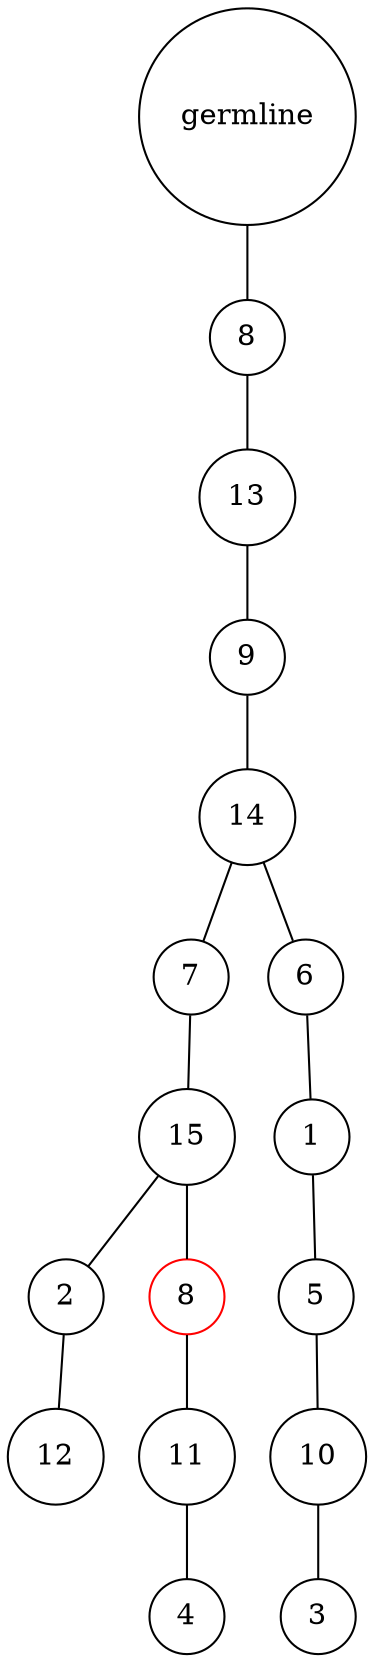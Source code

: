 graph {
	rankdir=UD;
	splines=line;
	node [shape=circle]
	"0x7f2a60ace220" [label="germline"];
	"0x7f2a60ace250" [label="8"];
	"0x7f2a60ace220" -- "0x7f2a60ace250" ;
	"0x7f2a60ace280" [label="13"];
	"0x7f2a60ace250" -- "0x7f2a60ace280" ;
	"0x7f2a60ace2b0" [label="9"];
	"0x7f2a60ace280" -- "0x7f2a60ace2b0" ;
	"0x7f2a60ace2e0" [label="14"];
	"0x7f2a60ace2b0" -- "0x7f2a60ace2e0" ;
	"0x7f2a60ace310" [label="7"];
	"0x7f2a60ace2e0" -- "0x7f2a60ace310" ;
	"0x7f2a60ace340" [label="15"];
	"0x7f2a60ace310" -- "0x7f2a60ace340" ;
	"0x7f2a60ace370" [label="2"];
	"0x7f2a60ace340" -- "0x7f2a60ace370" ;
	"0x7f2a60ace3a0" [label="12"];
	"0x7f2a60ace370" -- "0x7f2a60ace3a0" ;
	"0x7f2a60ace3d0" [label="8",color="red"];
	"0x7f2a60ace340" -- "0x7f2a60ace3d0" ;
	"0x7f2a60ace400" [label="11"];
	"0x7f2a60ace3d0" -- "0x7f2a60ace400" ;
	"0x7f2a60ace430" [label="4"];
	"0x7f2a60ace400" -- "0x7f2a60ace430" ;
	"0x7f2a60ace460" [label="6"];
	"0x7f2a60ace2e0" -- "0x7f2a60ace460" ;
	"0x7f2a60ace490" [label="1"];
	"0x7f2a60ace460" -- "0x7f2a60ace490" ;
	"0x7f2a60ace4c0" [label="5"];
	"0x7f2a60ace490" -- "0x7f2a60ace4c0" ;
	"0x7f2a60ace4f0" [label="10"];
	"0x7f2a60ace4c0" -- "0x7f2a60ace4f0" ;
	"0x7f2a60ace520" [label="3"];
	"0x7f2a60ace4f0" -- "0x7f2a60ace520" ;
}
